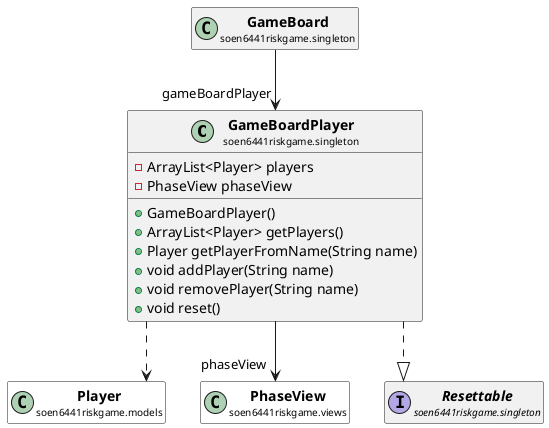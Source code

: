 @startuml

skinparam svgLinkTarget _parent
skinparam linetype ortho
set namespaceSeparator none
class "<b><size:14>GameBoardPlayer</b>\n<size:10>soen6441riskgame.singleton" as soen6441riskgame.singleton.GameBoardPlayer  [[../../soen6441riskgame/singleton/GameBoardPlayer.html{soen6441riskgame.singleton.GameBoardPlayer}]] {
-ArrayList<Player> players
-PhaseView phaseView
+GameBoardPlayer()
+ArrayList<Player> getPlayers()
+Player getPlayerFromName(String name)
+void addPlayer(String name)
+void removePlayer(String name)
+void reset()
}


class "<b><size:14>GameBoard</b>\n<size:10>soen6441riskgame.singleton" as soen6441riskgame.singleton.GameBoard  [[../../soen6441riskgame/singleton/GameBoard.html{soen6441riskgame.singleton.GameBoard}]] {
}

hide soen6441riskgame.singleton.GameBoard fields
hide soen6441riskgame.singleton.GameBoard methods

soen6441riskgame.singleton.GameBoard -->  "gameBoardPlayer" soen6441riskgame.singleton.GameBoardPlayer


class "<b><size:14>Player</b>\n<size:10>soen6441riskgame.models" as soen6441riskgame.models.Player  [[../../soen6441riskgame/models/Player.html{soen6441riskgame.models.Player}]] #white {
}

hide soen6441riskgame.models.Player fields
hide soen6441riskgame.models.Player methods

soen6441riskgame.singleton.GameBoardPlayer ..> soen6441riskgame.models.Player

class "<b><size:14>PhaseView</b>\n<size:10>soen6441riskgame.views" as soen6441riskgame.views.PhaseView  [[../../soen6441riskgame/views/PhaseView.html{soen6441riskgame.views.PhaseView}]] #white {
}

hide soen6441riskgame.views.PhaseView fields
hide soen6441riskgame.views.PhaseView methods

soen6441riskgame.singleton.GameBoardPlayer -->  "phaseView" soen6441riskgame.views.PhaseView

interface "<b><size:14>Resettable</b>\n<size:10>soen6441riskgame.singleton" as soen6441riskgame.singleton.Resettable  [[../../soen6441riskgame/singleton/Resettable.html{soen6441riskgame.singleton.Resettable}]] {
}

hide soen6441riskgame.singleton.Resettable fields
hide soen6441riskgame.singleton.Resettable methods

soen6441riskgame.singleton.GameBoardPlayer ..|> soen6441riskgame.singleton.Resettable


@enduml
